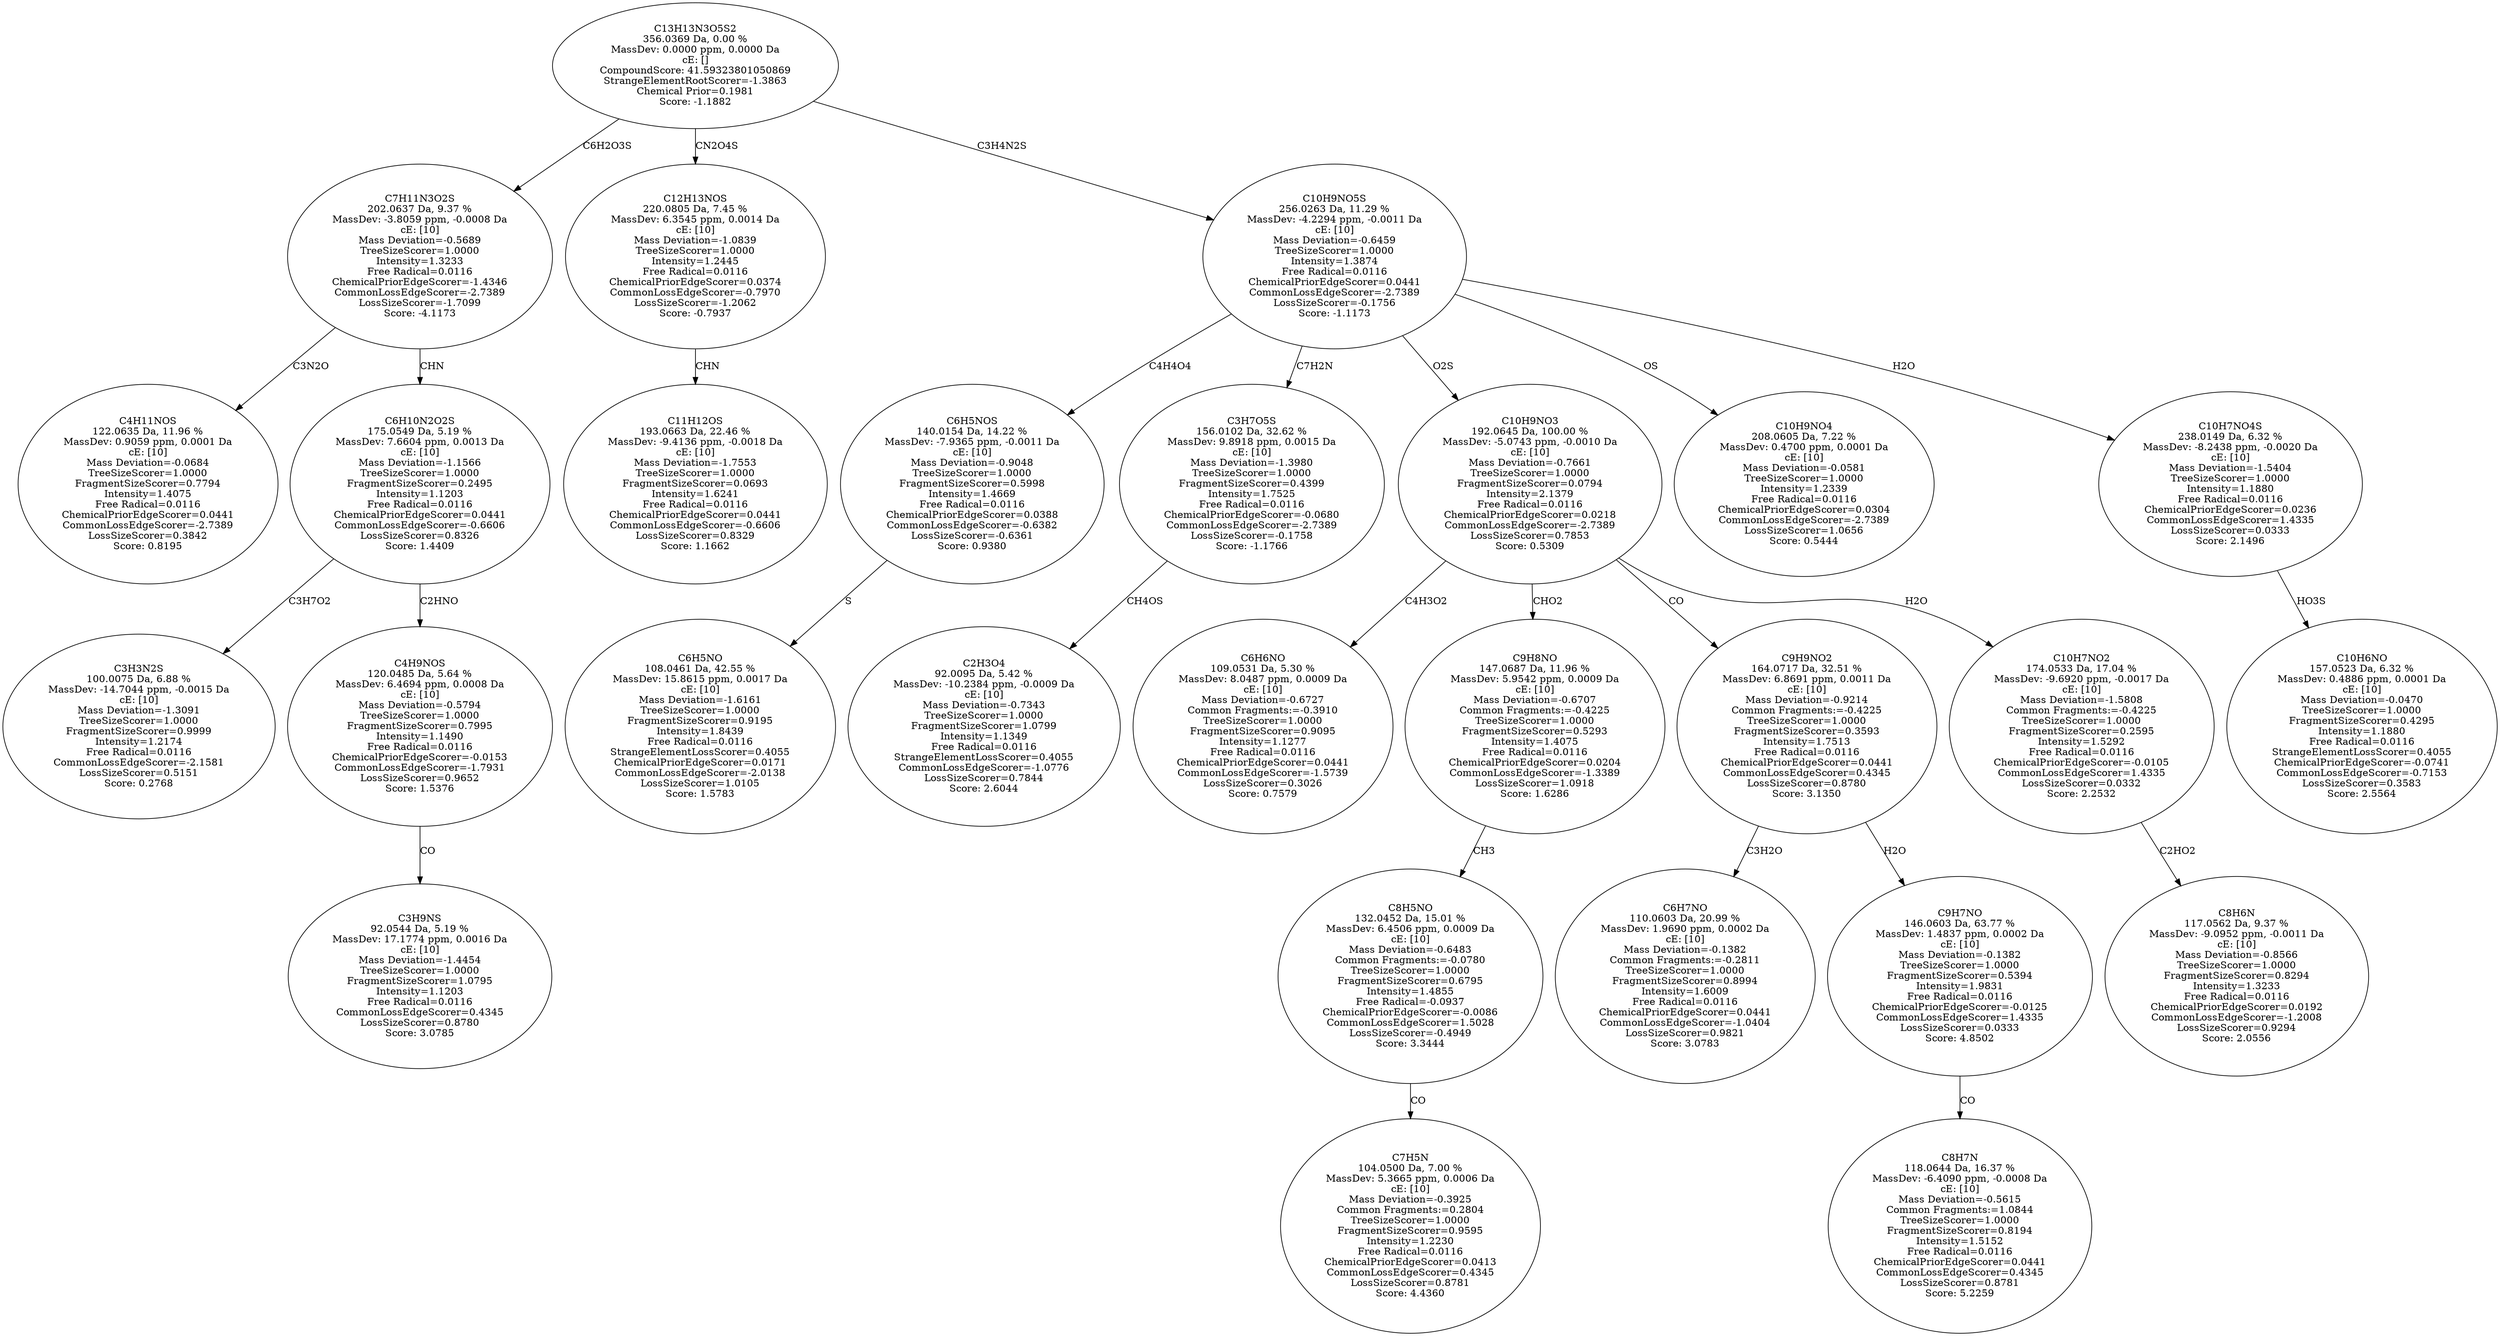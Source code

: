 strict digraph {
v1 [label="C4H11NOS\n122.0635 Da, 11.96 %\nMassDev: 0.9059 ppm, 0.0001 Da\ncE: [10]\nMass Deviation=-0.0684\nTreeSizeScorer=1.0000\nFragmentSizeScorer=0.7794\nIntensity=1.4075\nFree Radical=0.0116\nChemicalPriorEdgeScorer=0.0441\nCommonLossEdgeScorer=-2.7389\nLossSizeScorer=0.3842\nScore: 0.8195"];
v2 [label="C3H3N2S\n100.0075 Da, 6.88 %\nMassDev: -14.7044 ppm, -0.0015 Da\ncE: [10]\nMass Deviation=-1.3091\nTreeSizeScorer=1.0000\nFragmentSizeScorer=0.9999\nIntensity=1.2174\nFree Radical=0.0116\nCommonLossEdgeScorer=-2.1581\nLossSizeScorer=0.5151\nScore: 0.2768"];
v3 [label="C3H9NS\n92.0544 Da, 5.19 %\nMassDev: 17.1774 ppm, 0.0016 Da\ncE: [10]\nMass Deviation=-1.4454\nTreeSizeScorer=1.0000\nFragmentSizeScorer=1.0795\nIntensity=1.1203\nFree Radical=0.0116\nCommonLossEdgeScorer=0.4345\nLossSizeScorer=0.8780\nScore: 3.0785"];
v4 [label="C4H9NOS\n120.0485 Da, 5.64 %\nMassDev: 6.4694 ppm, 0.0008 Da\ncE: [10]\nMass Deviation=-0.5794\nTreeSizeScorer=1.0000\nFragmentSizeScorer=0.7995\nIntensity=1.1490\nFree Radical=0.0116\nChemicalPriorEdgeScorer=-0.0153\nCommonLossEdgeScorer=-1.7931\nLossSizeScorer=0.9652\nScore: 1.5376"];
v5 [label="C6H10N2O2S\n175.0549 Da, 5.19 %\nMassDev: 7.6604 ppm, 0.0013 Da\ncE: [10]\nMass Deviation=-1.1566\nTreeSizeScorer=1.0000\nFragmentSizeScorer=0.2495\nIntensity=1.1203\nFree Radical=0.0116\nChemicalPriorEdgeScorer=0.0441\nCommonLossEdgeScorer=-0.6606\nLossSizeScorer=0.8326\nScore: 1.4409"];
v6 [label="C7H11N3O2S\n202.0637 Da, 9.37 %\nMassDev: -3.8059 ppm, -0.0008 Da\ncE: [10]\nMass Deviation=-0.5689\nTreeSizeScorer=1.0000\nIntensity=1.3233\nFree Radical=0.0116\nChemicalPriorEdgeScorer=-1.4346\nCommonLossEdgeScorer=-2.7389\nLossSizeScorer=-1.7099\nScore: -4.1173"];
v7 [label="C11H12OS\n193.0663 Da, 22.46 %\nMassDev: -9.4136 ppm, -0.0018 Da\ncE: [10]\nMass Deviation=-1.7553\nTreeSizeScorer=1.0000\nFragmentSizeScorer=0.0693\nIntensity=1.6241\nFree Radical=0.0116\nChemicalPriorEdgeScorer=0.0441\nCommonLossEdgeScorer=-0.6606\nLossSizeScorer=0.8329\nScore: 1.1662"];
v8 [label="C12H13NOS\n220.0805 Da, 7.45 %\nMassDev: 6.3545 ppm, 0.0014 Da\ncE: [10]\nMass Deviation=-1.0839\nTreeSizeScorer=1.0000\nIntensity=1.2445\nFree Radical=0.0116\nChemicalPriorEdgeScorer=0.0374\nCommonLossEdgeScorer=-0.7970\nLossSizeScorer=-1.2062\nScore: -0.7937"];
v9 [label="C6H5NO\n108.0461 Da, 42.55 %\nMassDev: 15.8615 ppm, 0.0017 Da\ncE: [10]\nMass Deviation=-1.6161\nTreeSizeScorer=1.0000\nFragmentSizeScorer=0.9195\nIntensity=1.8439\nFree Radical=0.0116\nStrangeElementLossScorer=0.4055\nChemicalPriorEdgeScorer=0.0171\nCommonLossEdgeScorer=-2.0138\nLossSizeScorer=1.0105\nScore: 1.5783"];
v10 [label="C6H5NOS\n140.0154 Da, 14.22 %\nMassDev: -7.9365 ppm, -0.0011 Da\ncE: [10]\nMass Deviation=-0.9048\nTreeSizeScorer=1.0000\nFragmentSizeScorer=0.5998\nIntensity=1.4669\nFree Radical=0.0116\nChemicalPriorEdgeScorer=0.0388\nCommonLossEdgeScorer=-0.6382\nLossSizeScorer=-0.6361\nScore: 0.9380"];
v11 [label="C2H3O4\n92.0095 Da, 5.42 %\nMassDev: -10.2384 ppm, -0.0009 Da\ncE: [10]\nMass Deviation=-0.7343\nTreeSizeScorer=1.0000\nFragmentSizeScorer=1.0799\nIntensity=1.1349\nFree Radical=0.0116\nStrangeElementLossScorer=0.4055\nCommonLossEdgeScorer=-1.0776\nLossSizeScorer=0.7844\nScore: 2.6044"];
v12 [label="C3H7O5S\n156.0102 Da, 32.62 %\nMassDev: 9.8918 ppm, 0.0015 Da\ncE: [10]\nMass Deviation=-1.3980\nTreeSizeScorer=1.0000\nFragmentSizeScorer=0.4399\nIntensity=1.7525\nFree Radical=0.0116\nChemicalPriorEdgeScorer=-0.0680\nCommonLossEdgeScorer=-2.7389\nLossSizeScorer=-0.1758\nScore: -1.1766"];
v13 [label="C6H6NO\n109.0531 Da, 5.30 %\nMassDev: 8.0487 ppm, 0.0009 Da\ncE: [10]\nMass Deviation=-0.6727\nCommon Fragments:=-0.3910\nTreeSizeScorer=1.0000\nFragmentSizeScorer=0.9095\nIntensity=1.1277\nFree Radical=0.0116\nChemicalPriorEdgeScorer=0.0441\nCommonLossEdgeScorer=-1.5739\nLossSizeScorer=0.3026\nScore: 0.7579"];
v14 [label="C7H5N\n104.0500 Da, 7.00 %\nMassDev: 5.3665 ppm, 0.0006 Da\ncE: [10]\nMass Deviation=-0.3925\nCommon Fragments:=0.2804\nTreeSizeScorer=1.0000\nFragmentSizeScorer=0.9595\nIntensity=1.2230\nFree Radical=0.0116\nChemicalPriorEdgeScorer=0.0413\nCommonLossEdgeScorer=0.4345\nLossSizeScorer=0.8781\nScore: 4.4360"];
v15 [label="C8H5NO\n132.0452 Da, 15.01 %\nMassDev: 6.4506 ppm, 0.0009 Da\ncE: [10]\nMass Deviation=-0.6483\nCommon Fragments:=-0.0780\nTreeSizeScorer=1.0000\nFragmentSizeScorer=0.6795\nIntensity=1.4855\nFree Radical=-0.0937\nChemicalPriorEdgeScorer=-0.0086\nCommonLossEdgeScorer=1.5028\nLossSizeScorer=-0.4949\nScore: 3.3444"];
v16 [label="C9H8NO\n147.0687 Da, 11.96 %\nMassDev: 5.9542 ppm, 0.0009 Da\ncE: [10]\nMass Deviation=-0.6707\nCommon Fragments:=-0.4225\nTreeSizeScorer=1.0000\nFragmentSizeScorer=0.5293\nIntensity=1.4075\nFree Radical=0.0116\nChemicalPriorEdgeScorer=0.0204\nCommonLossEdgeScorer=-1.3389\nLossSizeScorer=1.0918\nScore: 1.6286"];
v17 [label="C6H7NO\n110.0603 Da, 20.99 %\nMassDev: 1.9690 ppm, 0.0002 Da\ncE: [10]\nMass Deviation=-0.1382\nCommon Fragments:=-0.2811\nTreeSizeScorer=1.0000\nFragmentSizeScorer=0.8994\nIntensity=1.6009\nFree Radical=0.0116\nChemicalPriorEdgeScorer=0.0441\nCommonLossEdgeScorer=-1.0404\nLossSizeScorer=0.9821\nScore: 3.0783"];
v18 [label="C8H7N\n118.0644 Da, 16.37 %\nMassDev: -6.4090 ppm, -0.0008 Da\ncE: [10]\nMass Deviation=-0.5615\nCommon Fragments:=1.0844\nTreeSizeScorer=1.0000\nFragmentSizeScorer=0.8194\nIntensity=1.5152\nFree Radical=0.0116\nChemicalPriorEdgeScorer=0.0441\nCommonLossEdgeScorer=0.4345\nLossSizeScorer=0.8781\nScore: 5.2259"];
v19 [label="C9H7NO\n146.0603 Da, 63.77 %\nMassDev: 1.4837 ppm, 0.0002 Da\ncE: [10]\nMass Deviation=-0.1382\nTreeSizeScorer=1.0000\nFragmentSizeScorer=0.5394\nIntensity=1.9831\nFree Radical=0.0116\nChemicalPriorEdgeScorer=-0.0125\nCommonLossEdgeScorer=1.4335\nLossSizeScorer=0.0333\nScore: 4.8502"];
v20 [label="C9H9NO2\n164.0717 Da, 32.51 %\nMassDev: 6.8691 ppm, 0.0011 Da\ncE: [10]\nMass Deviation=-0.9214\nCommon Fragments:=-0.4225\nTreeSizeScorer=1.0000\nFragmentSizeScorer=0.3593\nIntensity=1.7513\nFree Radical=0.0116\nChemicalPriorEdgeScorer=0.0441\nCommonLossEdgeScorer=0.4345\nLossSizeScorer=0.8780\nScore: 3.1350"];
v21 [label="C8H6N\n117.0562 Da, 9.37 %\nMassDev: -9.0952 ppm, -0.0011 Da\ncE: [10]\nMass Deviation=-0.8566\nTreeSizeScorer=1.0000\nFragmentSizeScorer=0.8294\nIntensity=1.3233\nFree Radical=0.0116\nChemicalPriorEdgeScorer=0.0192\nCommonLossEdgeScorer=-1.2008\nLossSizeScorer=0.9294\nScore: 2.0556"];
v22 [label="C10H7NO2\n174.0533 Da, 17.04 %\nMassDev: -9.6920 ppm, -0.0017 Da\ncE: [10]\nMass Deviation=-1.5808\nCommon Fragments:=-0.4225\nTreeSizeScorer=1.0000\nFragmentSizeScorer=0.2595\nIntensity=1.5292\nFree Radical=0.0116\nChemicalPriorEdgeScorer=-0.0105\nCommonLossEdgeScorer=1.4335\nLossSizeScorer=0.0332\nScore: 2.2532"];
v23 [label="C10H9NO3\n192.0645 Da, 100.00 %\nMassDev: -5.0743 ppm, -0.0010 Da\ncE: [10]\nMass Deviation=-0.7661\nTreeSizeScorer=1.0000\nFragmentSizeScorer=0.0794\nIntensity=2.1379\nFree Radical=0.0116\nChemicalPriorEdgeScorer=0.0218\nCommonLossEdgeScorer=-2.7389\nLossSizeScorer=0.7853\nScore: 0.5309"];
v24 [label="C10H9NO4\n208.0605 Da, 7.22 %\nMassDev: 0.4700 ppm, 0.0001 Da\ncE: [10]\nMass Deviation=-0.0581\nTreeSizeScorer=1.0000\nIntensity=1.2339\nFree Radical=0.0116\nChemicalPriorEdgeScorer=0.0304\nCommonLossEdgeScorer=-2.7389\nLossSizeScorer=1.0656\nScore: 0.5444"];
v25 [label="C10H6NO\n157.0523 Da, 6.32 %\nMassDev: 0.4886 ppm, 0.0001 Da\ncE: [10]\nMass Deviation=-0.0470\nTreeSizeScorer=1.0000\nFragmentSizeScorer=0.4295\nIntensity=1.1880\nFree Radical=0.0116\nStrangeElementLossScorer=0.4055\nChemicalPriorEdgeScorer=-0.0741\nCommonLossEdgeScorer=-0.7153\nLossSizeScorer=0.3583\nScore: 2.5564"];
v26 [label="C10H7NO4S\n238.0149 Da, 6.32 %\nMassDev: -8.2438 ppm, -0.0020 Da\ncE: [10]\nMass Deviation=-1.5404\nTreeSizeScorer=1.0000\nIntensity=1.1880\nFree Radical=0.0116\nChemicalPriorEdgeScorer=0.0236\nCommonLossEdgeScorer=1.4335\nLossSizeScorer=0.0333\nScore: 2.1496"];
v27 [label="C10H9NO5S\n256.0263 Da, 11.29 %\nMassDev: -4.2294 ppm, -0.0011 Da\ncE: [10]\nMass Deviation=-0.6459\nTreeSizeScorer=1.0000\nIntensity=1.3874\nFree Radical=0.0116\nChemicalPriorEdgeScorer=0.0441\nCommonLossEdgeScorer=-2.7389\nLossSizeScorer=-0.1756\nScore: -1.1173"];
v28 [label="C13H13N3O5S2\n356.0369 Da, 0.00 %\nMassDev: 0.0000 ppm, 0.0000 Da\ncE: []\nCompoundScore: 41.59323801050869\nStrangeElementRootScorer=-1.3863\nChemical Prior=0.1981\nScore: -1.1882"];
v6 -> v1 [label="C3N2O"];
v5 -> v2 [label="C3H7O2"];
v4 -> v3 [label="CO"];
v5 -> v4 [label="C2HNO"];
v6 -> v5 [label="CHN"];
v28 -> v6 [label="C6H2O3S"];
v8 -> v7 [label="CHN"];
v28 -> v8 [label="CN2O4S"];
v10 -> v9 [label="S"];
v27 -> v10 [label="C4H4O4"];
v12 -> v11 [label="CH4OS"];
v27 -> v12 [label="C7H2N"];
v23 -> v13 [label="C4H3O2"];
v15 -> v14 [label="CO"];
v16 -> v15 [label="CH3"];
v23 -> v16 [label="CHO2"];
v20 -> v17 [label="C3H2O"];
v19 -> v18 [label="CO"];
v20 -> v19 [label="H2O"];
v23 -> v20 [label="CO"];
v22 -> v21 [label="C2HO2"];
v23 -> v22 [label="H2O"];
v27 -> v23 [label="O2S"];
v27 -> v24 [label="OS"];
v26 -> v25 [label="HO3S"];
v27 -> v26 [label="H2O"];
v28 -> v27 [label="C3H4N2S"];
}